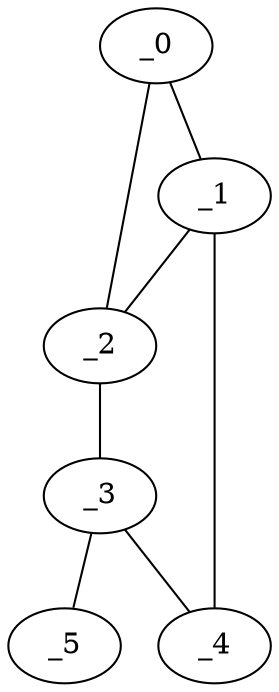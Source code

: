graph AP1_0022 {
	_0	 [x="0.453597",
		y="0.439989"];
	_1	 [x="1.3666",
		y="2.03902"];
	_0 -- _1;
	_2	 [x="1.95903",
		y="0.72286"];
	_0 -- _2;
	_1 -- _2;
	_4	 [x="2.13275",
		y="0.982781"];
	_1 -- _4;
	_3	 [x="0.88",
		y="1.49"];
	_2 -- _3;
	_3 -- _4;
	_5	 [x="1.06417",
		y="2.36476"];
	_3 -- _5;
}

